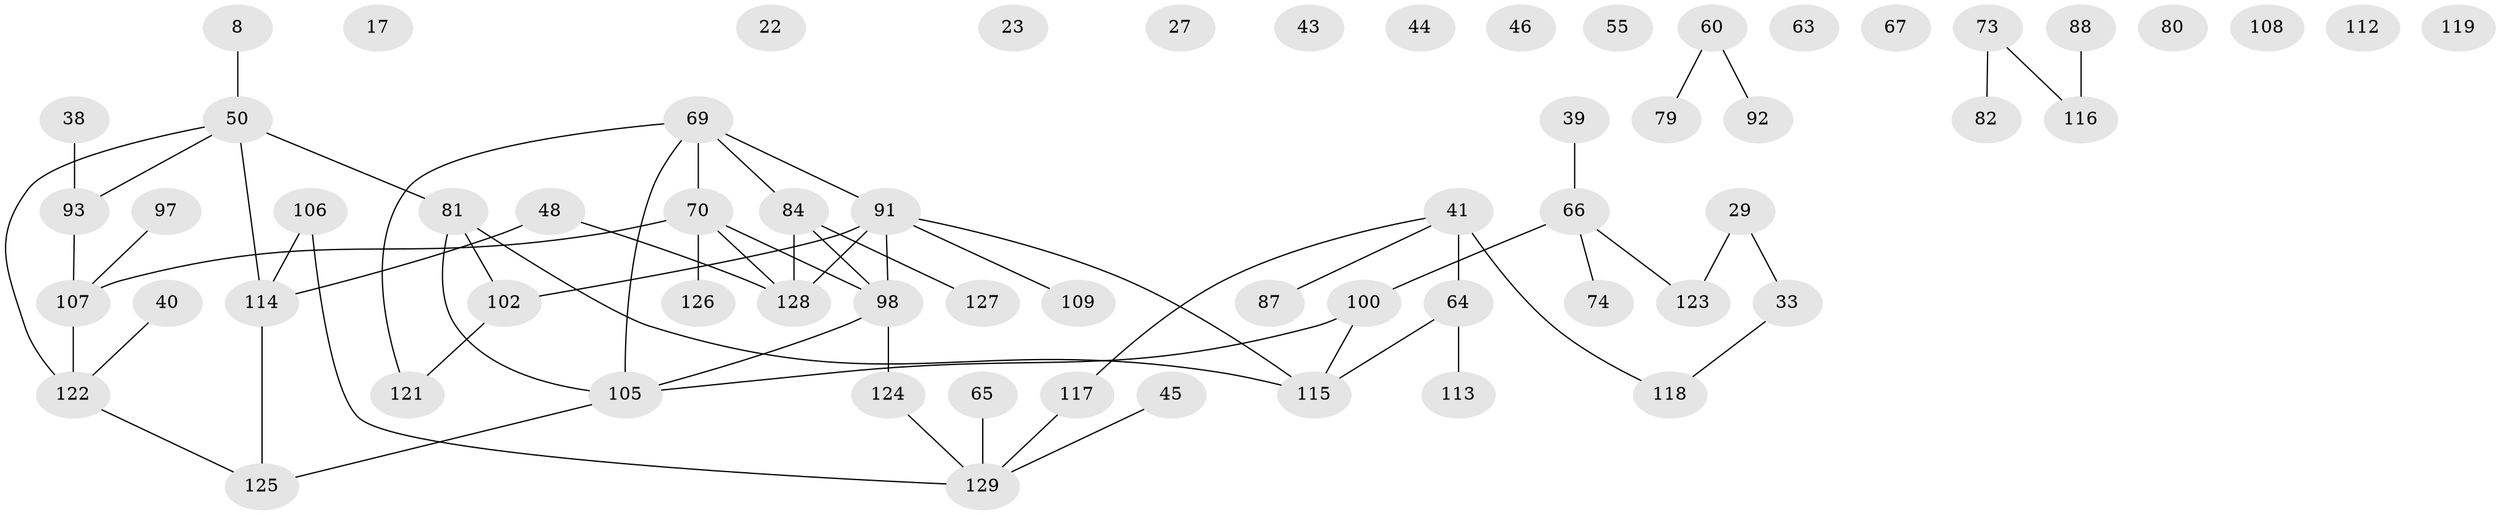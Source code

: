 // original degree distribution, {2: 0.34108527131782945, 3: 0.23255813953488372, 1: 0.18604651162790697, 4: 0.08527131782945736, 5: 0.046511627906976744, 0: 0.10852713178294573}
// Generated by graph-tools (version 1.1) at 2025/38/03/09/25 04:38:47]
// undirected, 64 vertices, 64 edges
graph export_dot {
graph [start="1"]
  node [color=gray90,style=filled];
  8;
  17;
  22;
  23;
  27;
  29;
  33;
  38;
  39;
  40;
  41;
  43;
  44;
  45;
  46;
  48;
  50 [super="+12"];
  55;
  60;
  63;
  64 [super="+54"];
  65;
  66;
  67;
  69 [super="+59"];
  70 [super="+57+58"];
  73;
  74;
  79;
  80;
  81 [super="+7"];
  82;
  84 [super="+83"];
  87;
  88;
  91 [super="+32+51+89"];
  92;
  93;
  97 [super="+15"];
  98 [super="+24+94+6"];
  100 [super="+99"];
  102 [super="+28"];
  105 [super="+2+78+95"];
  106;
  107 [super="+26+52+72+34"];
  108;
  109;
  112;
  113;
  114 [super="+56+61+90"];
  115 [super="+111+77"];
  116;
  117;
  118;
  119;
  121;
  122 [super="+86+110+101+96"];
  123;
  124;
  125 [super="+104"];
  126 [super="+120"];
  127;
  128 [super="+18+47+19"];
  129 [super="+21+103+71+35"];
  8 -- 50;
  29 -- 33;
  29 -- 123;
  33 -- 118;
  38 -- 93;
  39 -- 66;
  40 -- 122;
  41 -- 64 [weight=2];
  41 -- 87;
  41 -- 117;
  41 -- 118;
  45 -- 129;
  48 -- 128;
  48 -- 114;
  50 -- 81 [weight=2];
  50 -- 93 [weight=2];
  50 -- 122;
  50 -- 114 [weight=2];
  60 -- 79;
  60 -- 92;
  64 -- 113;
  64 -- 115;
  65 -- 129;
  66 -- 74;
  66 -- 100 [weight=2];
  66 -- 123;
  69 -- 121 [weight=2];
  69 -- 91 [weight=2];
  69 -- 70;
  69 -- 105;
  69 -- 84;
  70 -- 126 [weight=2];
  70 -- 128;
  70 -- 107;
  70 -- 98;
  73 -- 82;
  73 -- 116;
  81 -- 102;
  81 -- 105;
  81 -- 115;
  84 -- 127;
  84 -- 98;
  84 -- 128;
  88 -- 116;
  91 -- 109;
  91 -- 128;
  91 -- 98;
  91 -- 102;
  91 -- 115;
  93 -- 107;
  97 -- 107;
  98 -- 124;
  98 -- 105;
  100 -- 105;
  100 -- 115;
  102 -- 121;
  105 -- 125;
  106 -- 129;
  106 -- 114;
  107 -- 122 [weight=2];
  114 -- 125;
  117 -- 129;
  122 -- 125;
  124 -- 129;
}
